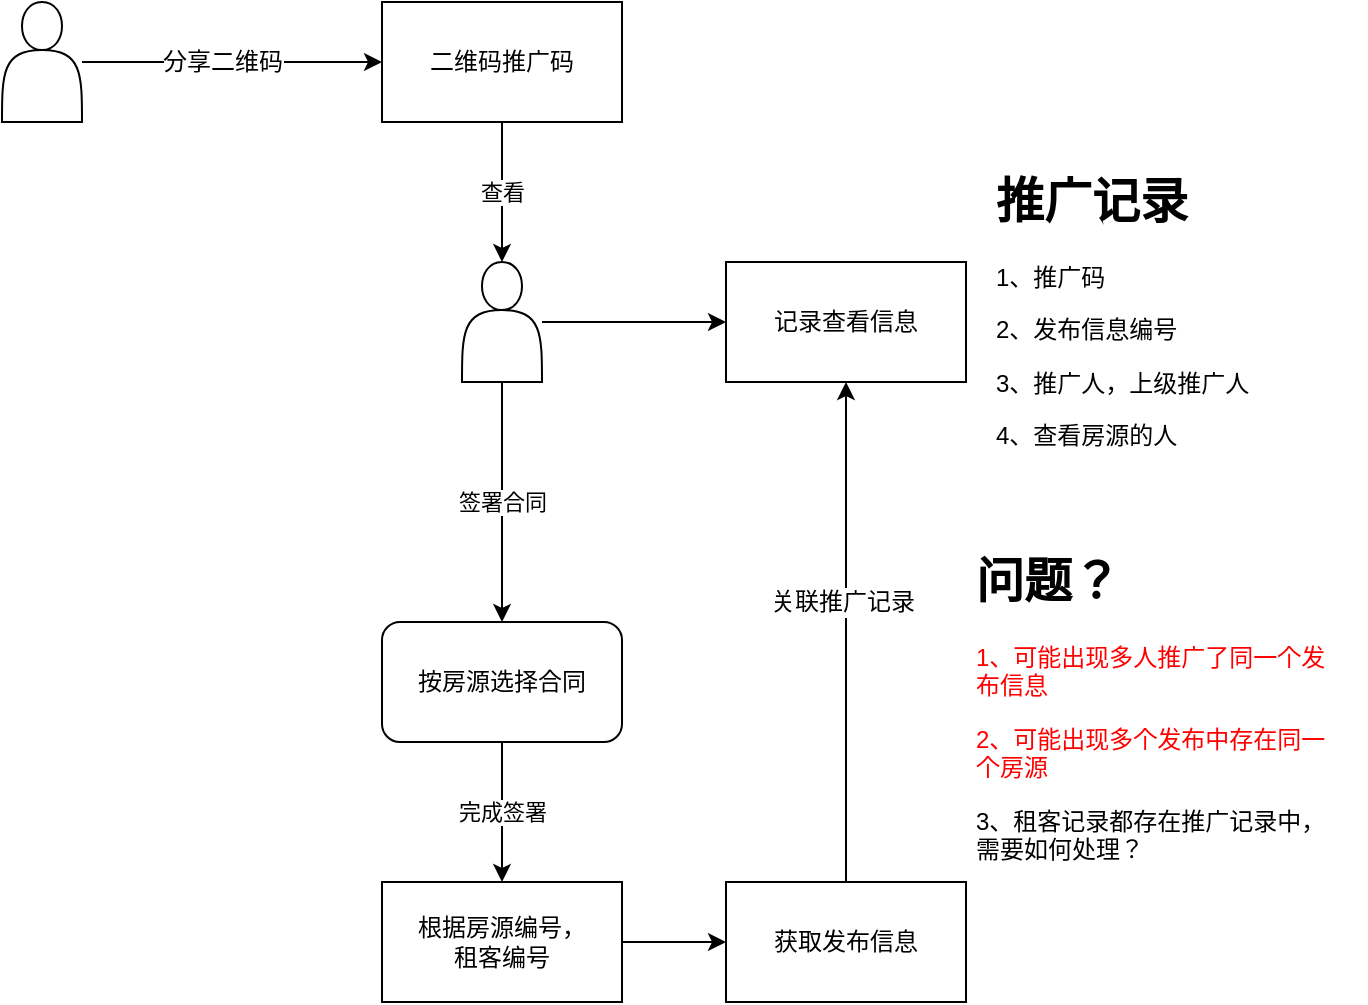 <mxfile version="12.3.0" type="github" pages="1">
  <diagram id="mHeGOHFLV_b5UkS1gVw_" name="Page-1">
    <mxGraphModel dx="1108" dy="450" grid="1" gridSize="10" guides="1" tooltips="1" connect="1" arrows="1" fold="1" page="1" pageScale="1" pageWidth="850" pageHeight="1100" math="0" shadow="0">
      <root>
        <mxCell id="0"/>
        <mxCell id="1" parent="0"/>
        <mxCell id="0p7bMCrHkjf7Dxu-zCUa-7" value="查看" style="edgeStyle=orthogonalEdgeStyle;rounded=0;orthogonalLoop=1;jettySize=auto;html=1;" edge="1" parent="1" source="0p7bMCrHkjf7Dxu-zCUa-1" target="0p7bMCrHkjf7Dxu-zCUa-6">
          <mxGeometry relative="1" as="geometry"/>
        </mxCell>
        <mxCell id="0p7bMCrHkjf7Dxu-zCUa-1" value="二维码推广码" style="rounded=0;whiteSpace=wrap;html=1;" vertex="1" parent="1">
          <mxGeometry x="280" y="80" width="120" height="60" as="geometry"/>
        </mxCell>
        <mxCell id="0p7bMCrHkjf7Dxu-zCUa-4" style="edgeStyle=orthogonalEdgeStyle;rounded=0;orthogonalLoop=1;jettySize=auto;html=1;entryX=0;entryY=0.5;entryDx=0;entryDy=0;" edge="1" parent="1" source="0p7bMCrHkjf7Dxu-zCUa-3" target="0p7bMCrHkjf7Dxu-zCUa-1">
          <mxGeometry relative="1" as="geometry"/>
        </mxCell>
        <mxCell id="0p7bMCrHkjf7Dxu-zCUa-5" value="分享二维码" style="text;html=1;align=center;verticalAlign=middle;resizable=0;points=[];;labelBackgroundColor=#ffffff;" vertex="1" connectable="0" parent="0p7bMCrHkjf7Dxu-zCUa-4">
          <mxGeometry x="0.236" y="-2" relative="1" as="geometry">
            <mxPoint x="-23" y="-2" as="offset"/>
          </mxGeometry>
        </mxCell>
        <mxCell id="0p7bMCrHkjf7Dxu-zCUa-3" value="" style="shape=actor;whiteSpace=wrap;html=1;" vertex="1" parent="1">
          <mxGeometry x="90" y="80" width="40" height="60" as="geometry"/>
        </mxCell>
        <mxCell id="0p7bMCrHkjf7Dxu-zCUa-11" value="签署合同" style="edgeStyle=orthogonalEdgeStyle;rounded=0;orthogonalLoop=1;jettySize=auto;html=1;" edge="1" parent="1" source="0p7bMCrHkjf7Dxu-zCUa-6" target="0p7bMCrHkjf7Dxu-zCUa-10">
          <mxGeometry relative="1" as="geometry"/>
        </mxCell>
        <mxCell id="0p7bMCrHkjf7Dxu-zCUa-16" style="edgeStyle=orthogonalEdgeStyle;rounded=0;orthogonalLoop=1;jettySize=auto;html=1;" edge="1" parent="1" source="0p7bMCrHkjf7Dxu-zCUa-6" target="0p7bMCrHkjf7Dxu-zCUa-8">
          <mxGeometry relative="1" as="geometry"/>
        </mxCell>
        <mxCell id="0p7bMCrHkjf7Dxu-zCUa-6" value="" style="shape=actor;whiteSpace=wrap;html=1;" vertex="1" parent="1">
          <mxGeometry x="320" y="210" width="40" height="60" as="geometry"/>
        </mxCell>
        <mxCell id="0p7bMCrHkjf7Dxu-zCUa-8" value="记录查看信息" style="rounded=0;whiteSpace=wrap;html=1;" vertex="1" parent="1">
          <mxGeometry x="452" y="210" width="120" height="60" as="geometry"/>
        </mxCell>
        <mxCell id="0p7bMCrHkjf7Dxu-zCUa-9" value="&lt;h1&gt;推广记录&lt;/h1&gt;&lt;p&gt;1、推广码&lt;/p&gt;&lt;p&gt;2、发布信息编号&lt;/p&gt;&lt;p&gt;3、推广人，上级推广人&lt;/p&gt;&lt;p&gt;4、查看房源的人&lt;/p&gt;" style="text;html=1;strokeColor=none;fillColor=none;spacing=5;spacingTop=-20;whiteSpace=wrap;overflow=hidden;rounded=0;" vertex="1" parent="1">
          <mxGeometry x="582" y="160" width="190" height="150" as="geometry"/>
        </mxCell>
        <mxCell id="0p7bMCrHkjf7Dxu-zCUa-13" value="完成签署" style="edgeStyle=orthogonalEdgeStyle;rounded=0;orthogonalLoop=1;jettySize=auto;html=1;" edge="1" parent="1" source="0p7bMCrHkjf7Dxu-zCUa-10" target="0p7bMCrHkjf7Dxu-zCUa-12">
          <mxGeometry relative="1" as="geometry"/>
        </mxCell>
        <mxCell id="0p7bMCrHkjf7Dxu-zCUa-10" value="按房源选择合同" style="rounded=1;whiteSpace=wrap;html=1;" vertex="1" parent="1">
          <mxGeometry x="280" y="390" width="120" height="60" as="geometry"/>
        </mxCell>
        <mxCell id="0p7bMCrHkjf7Dxu-zCUa-15" style="edgeStyle=orthogonalEdgeStyle;rounded=0;orthogonalLoop=1;jettySize=auto;html=1;entryX=0;entryY=0.5;entryDx=0;entryDy=0;" edge="1" parent="1" source="0p7bMCrHkjf7Dxu-zCUa-12" target="0p7bMCrHkjf7Dxu-zCUa-14">
          <mxGeometry relative="1" as="geometry"/>
        </mxCell>
        <mxCell id="0p7bMCrHkjf7Dxu-zCUa-12" value="根据房源编号，&lt;br&gt;租客编号" style="rounded=0;whiteSpace=wrap;html=1;" vertex="1" parent="1">
          <mxGeometry x="280" y="520" width="120" height="60" as="geometry"/>
        </mxCell>
        <mxCell id="0p7bMCrHkjf7Dxu-zCUa-20" style="edgeStyle=orthogonalEdgeStyle;rounded=0;orthogonalLoop=1;jettySize=auto;html=1;entryX=0.5;entryY=1;entryDx=0;entryDy=0;" edge="1" parent="1" source="0p7bMCrHkjf7Dxu-zCUa-14" target="0p7bMCrHkjf7Dxu-zCUa-8">
          <mxGeometry relative="1" as="geometry"/>
        </mxCell>
        <mxCell id="0p7bMCrHkjf7Dxu-zCUa-21" value="关联推广记录" style="text;html=1;align=center;verticalAlign=middle;resizable=0;points=[];;labelBackgroundColor=#ffffff;" vertex="1" connectable="0" parent="0p7bMCrHkjf7Dxu-zCUa-20">
          <mxGeometry x="0.12" y="2" relative="1" as="geometry">
            <mxPoint as="offset"/>
          </mxGeometry>
        </mxCell>
        <mxCell id="0p7bMCrHkjf7Dxu-zCUa-14" value="获取发布信息" style="rounded=0;whiteSpace=wrap;html=1;" vertex="1" parent="1">
          <mxGeometry x="452" y="520" width="120" height="60" as="geometry"/>
        </mxCell>
        <mxCell id="0p7bMCrHkjf7Dxu-zCUa-22" value="&lt;h1&gt;问题？&lt;/h1&gt;&lt;p&gt;&lt;font color=&quot;#ff0000&quot;&gt;1、可能出现多人推广了同一个发布信息&lt;/font&gt;&lt;/p&gt;&lt;p&gt;&lt;font color=&quot;#ff0000&quot;&gt;2、可能出现多个发布中存在同一个房源&lt;/font&gt;&lt;/p&gt;&lt;p&gt;3、租客记录都存在推广记录中，需要如何处理？&lt;/p&gt;&lt;p&gt;&lt;br&gt;&lt;/p&gt;&lt;p&gt;&lt;br&gt;&lt;/p&gt;" style="text;html=1;strokeColor=none;fillColor=none;spacing=5;spacingTop=-20;whiteSpace=wrap;overflow=hidden;rounded=0;" vertex="1" parent="1">
          <mxGeometry x="572" y="350" width="190" height="170" as="geometry"/>
        </mxCell>
      </root>
    </mxGraphModel>
  </diagram>
</mxfile>
